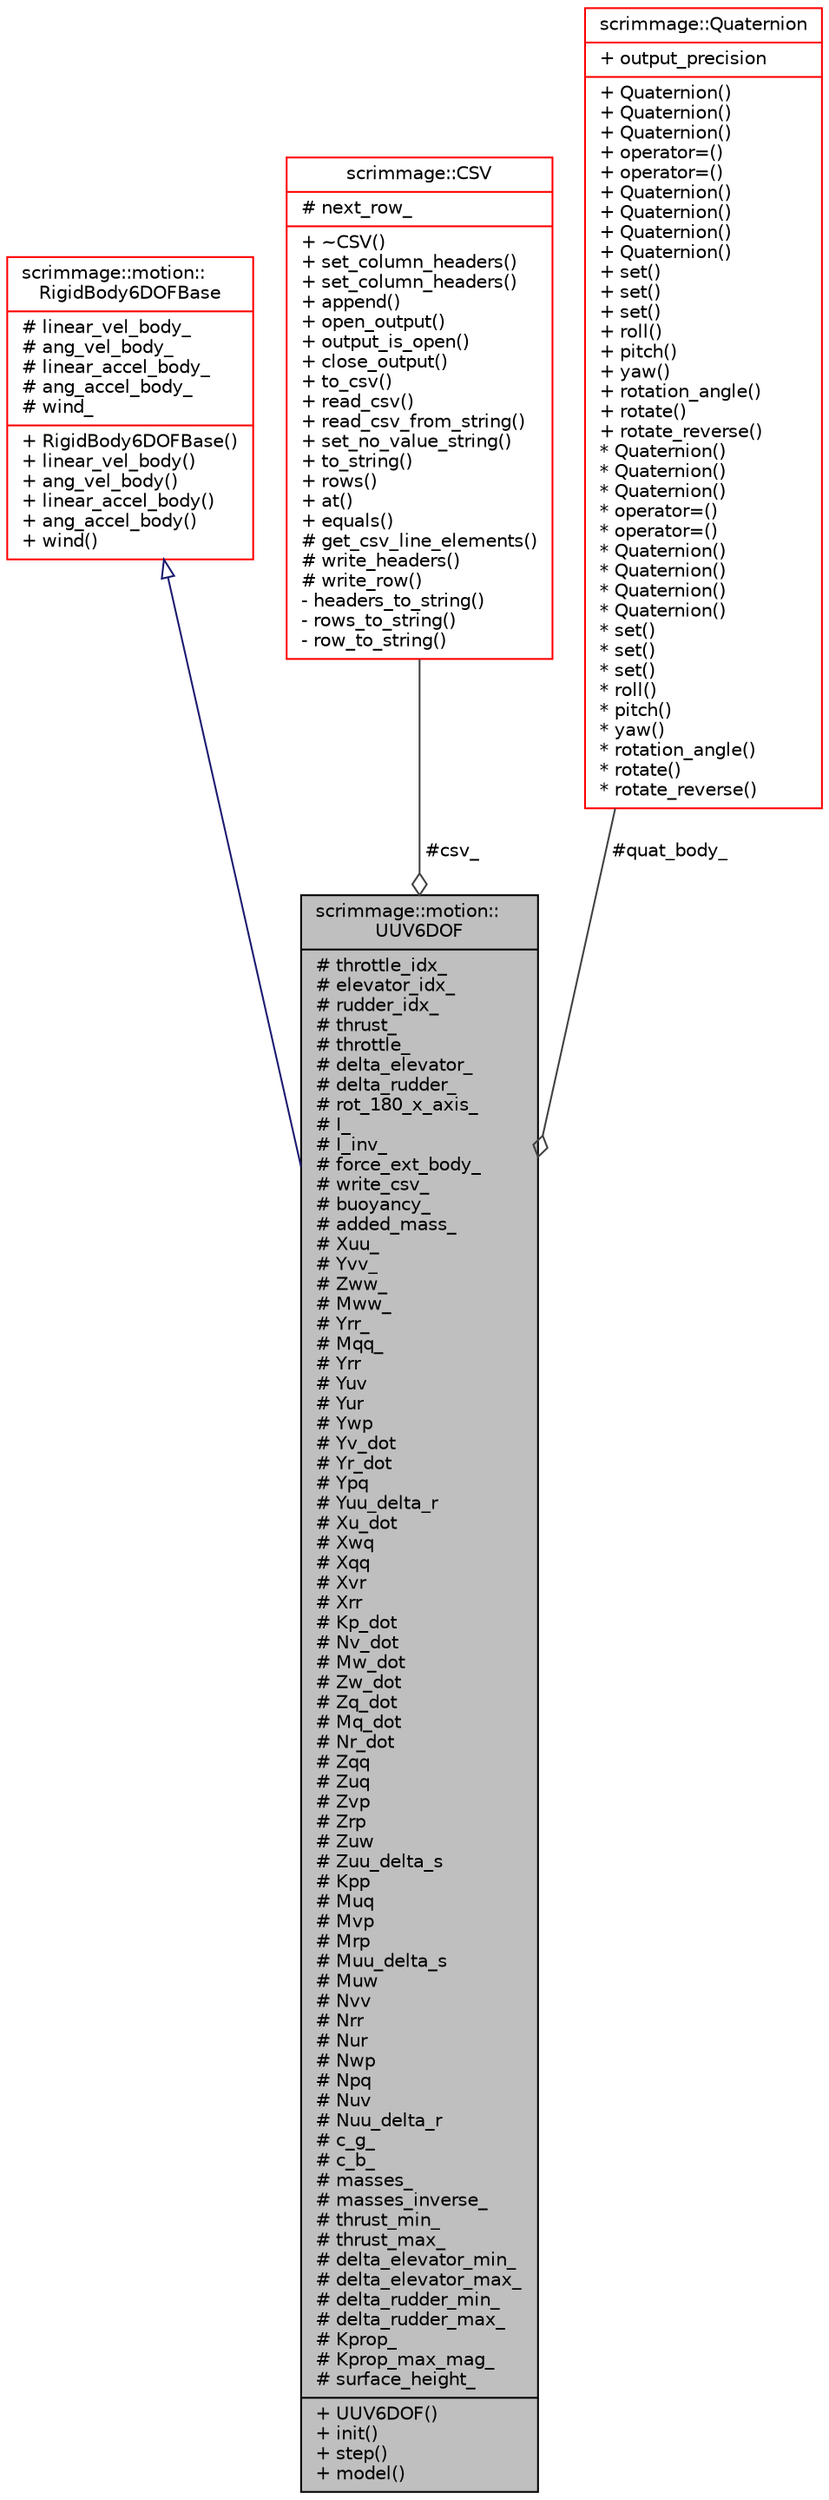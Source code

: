 digraph "scrimmage::motion::UUV6DOF"
{
 // LATEX_PDF_SIZE
  edge [fontname="Helvetica",fontsize="10",labelfontname="Helvetica",labelfontsize="10"];
  node [fontname="Helvetica",fontsize="10",shape=record];
  Node1 [label="{scrimmage::motion::\lUUV6DOF\n|# throttle_idx_\l# elevator_idx_\l# rudder_idx_\l# thrust_\l# throttle_\l# delta_elevator_\l# delta_rudder_\l# rot_180_x_axis_\l# I_\l# I_inv_\l# force_ext_body_\l# write_csv_\l# buoyancy_\l# added_mass_\l# Xuu_\l# Yvv_\l# Zww_\l# Mww_\l# Yrr_\l# Mqq_\l# Yrr\l# Yuv\l# Yur\l# Ywp\l# Yv_dot\l# Yr_dot\l# Ypq\l# Yuu_delta_r\l# Xu_dot\l# Xwq\l# Xqq\l# Xvr\l# Xrr\l# Kp_dot\l# Nv_dot\l# Mw_dot\l# Zw_dot\l# Zq_dot\l# Mq_dot\l# Nr_dot\l# Zqq\l# Zuq\l# Zvp\l# Zrp\l# Zuw\l# Zuu_delta_s\l# Kpp\l# Muq\l# Mvp\l# Mrp\l# Muu_delta_s\l# Muw\l# Nvv\l# Nrr\l# Nur\l# Nwp\l# Npq\l# Nuv\l# Nuu_delta_r\l# c_g_\l# c_b_\l# masses_\l# masses_inverse_\l# thrust_min_\l# thrust_max_\l# delta_elevator_min_\l# delta_elevator_max_\l# delta_rudder_min_\l# delta_rudder_max_\l# Kprop_\l# Kprop_max_mag_\l# surface_height_\l|+ UUV6DOF()\l+ init()\l+ step()\l+ model()\l}",height=0.2,width=0.4,color="black", fillcolor="grey75", style="filled", fontcolor="black",tooltip=" "];
  Node2 -> Node1 [dir="back",color="midnightblue",fontsize="10",style="solid",arrowtail="onormal",fontname="Helvetica"];
  Node2 [label="{scrimmage::motion::\lRigidBody6DOFBase\n|# linear_vel_body_\l# ang_vel_body_\l# linear_accel_body_\l# ang_accel_body_\l# wind_\l|+ RigidBody6DOFBase()\l+ linear_vel_body()\l+ ang_vel_body()\l+ linear_accel_body()\l+ ang_accel_body()\l+ wind()\l}",height=0.2,width=0.4,color="red", fillcolor="white", style="filled",URL="$classscrimmage_1_1motion_1_1RigidBody6DOFBase.html",tooltip=" "];
  Node93 -> Node1 [color="grey25",fontsize="10",style="solid",label=" #csv_" ,arrowhead="odiamond",fontname="Helvetica"];
  Node93 [label="{scrimmage::CSV\n|# next_row_\l|+ ~CSV()\l+ set_column_headers()\l+ set_column_headers()\l+ append()\l+ open_output()\l+ output_is_open()\l+ close_output()\l+ to_csv()\l+ read_csv()\l+ read_csv_from_string()\l+ set_no_value_string()\l+ to_string()\l+ rows()\l+ at()\l+ equals()\l# get_csv_line_elements()\l# write_headers()\l# write_row()\l- headers_to_string()\l- rows_to_string()\l- row_to_string()\l}",height=0.2,width=0.4,color="red", fillcolor="white", style="filled",URL="$classscrimmage_1_1CSV.html",tooltip=" "];
  Node82 -> Node1 [color="grey25",fontsize="10",style="solid",label=" #quat_body_" ,arrowhead="odiamond",fontname="Helvetica"];
  Node82 [label="{scrimmage::Quaternion\n|+ output_precision\l|+ Quaternion()\l+ Quaternion()\l+ Quaternion()\l+ operator=()\l+ operator=()\l+ Quaternion()\l+ Quaternion()\l+ Quaternion()\l+ Quaternion()\l+ set()\l+ set()\l+ set()\l+ roll()\l+ pitch()\l+ yaw()\l+ rotation_angle()\l+ rotate()\l+ rotate_reverse()\l* Quaternion()\l* Quaternion()\l* Quaternion()\l* operator=()\l* operator=()\l* Quaternion()\l* Quaternion()\l* Quaternion()\l* Quaternion()\l* set()\l* set()\l* set()\l* roll()\l* pitch()\l* yaw()\l* rotation_angle()\l* rotate()\l* rotate_reverse()\l}",height=0.2,width=0.4,color="red", fillcolor="white", style="filled",URL="$classscrimmage_1_1Quaternion.html",tooltip=" "];
}
